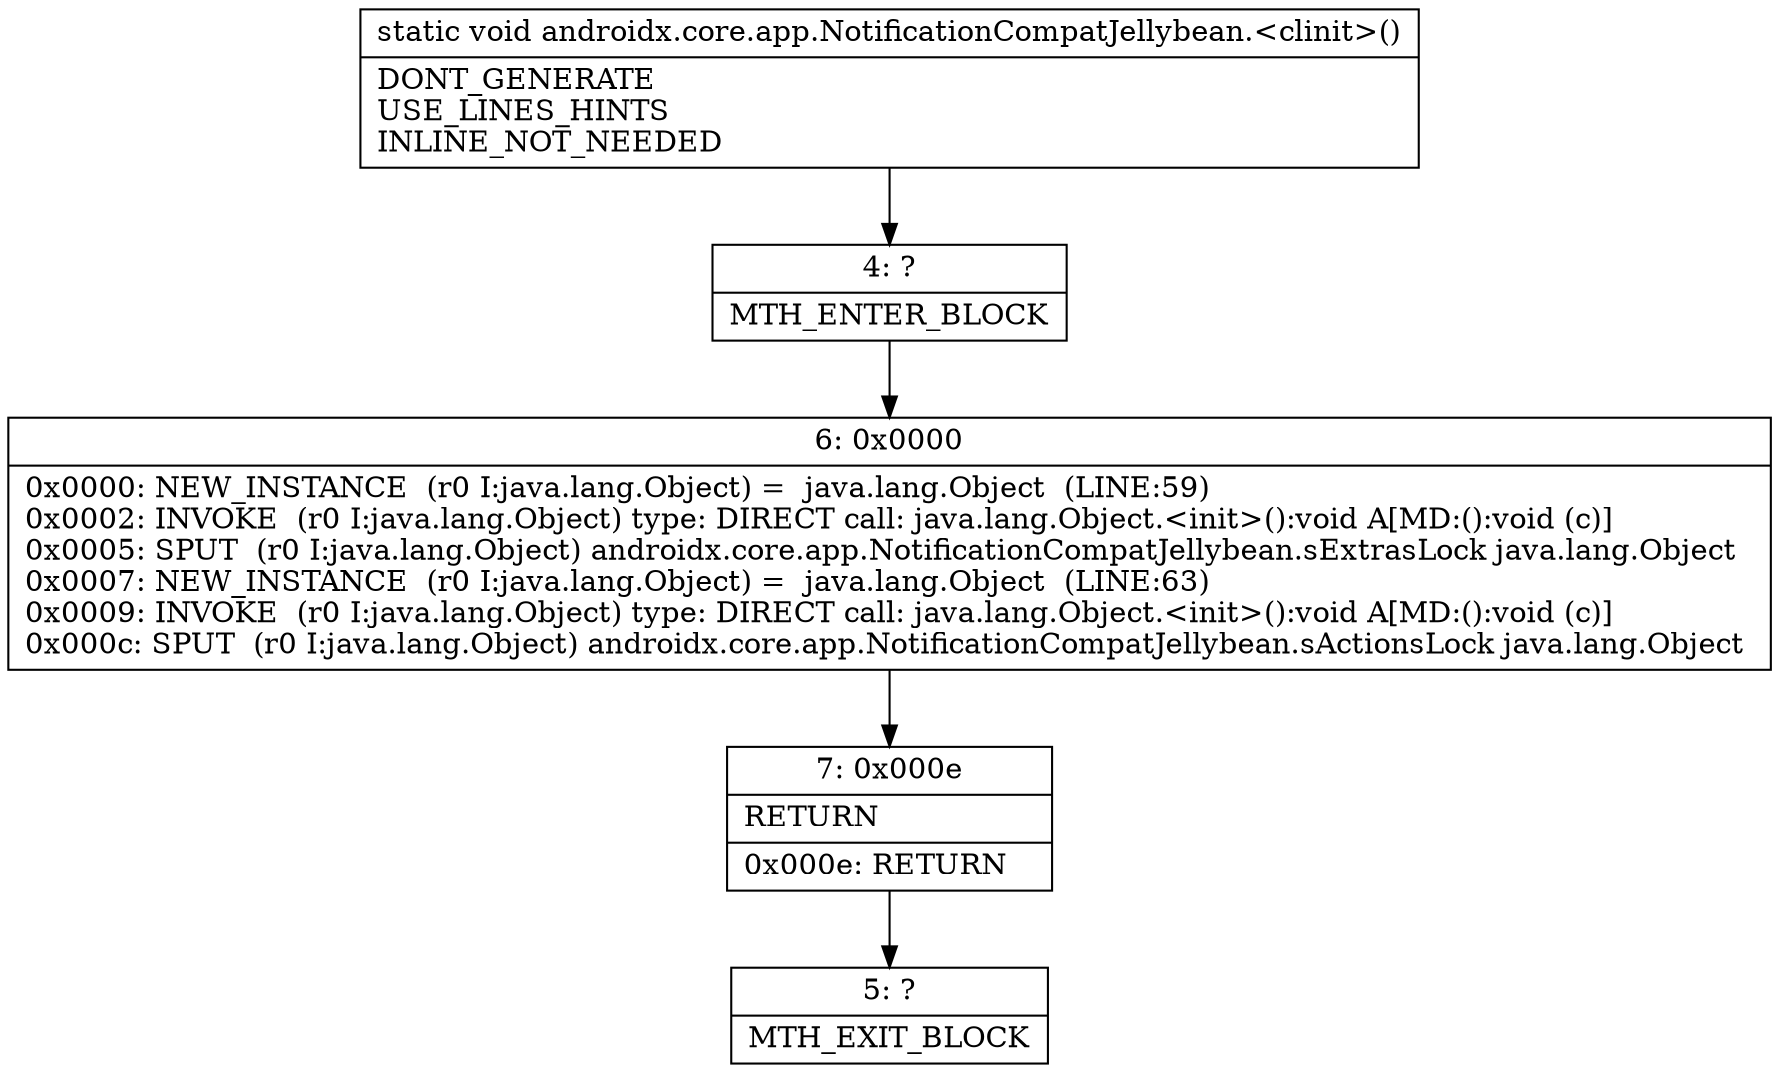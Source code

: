 digraph "CFG forandroidx.core.app.NotificationCompatJellybean.\<clinit\>()V" {
Node_4 [shape=record,label="{4\:\ ?|MTH_ENTER_BLOCK\l}"];
Node_6 [shape=record,label="{6\:\ 0x0000|0x0000: NEW_INSTANCE  (r0 I:java.lang.Object) =  java.lang.Object  (LINE:59)\l0x0002: INVOKE  (r0 I:java.lang.Object) type: DIRECT call: java.lang.Object.\<init\>():void A[MD:():void (c)]\l0x0005: SPUT  (r0 I:java.lang.Object) androidx.core.app.NotificationCompatJellybean.sExtrasLock java.lang.Object \l0x0007: NEW_INSTANCE  (r0 I:java.lang.Object) =  java.lang.Object  (LINE:63)\l0x0009: INVOKE  (r0 I:java.lang.Object) type: DIRECT call: java.lang.Object.\<init\>():void A[MD:():void (c)]\l0x000c: SPUT  (r0 I:java.lang.Object) androidx.core.app.NotificationCompatJellybean.sActionsLock java.lang.Object \l}"];
Node_7 [shape=record,label="{7\:\ 0x000e|RETURN\l|0x000e: RETURN   \l}"];
Node_5 [shape=record,label="{5\:\ ?|MTH_EXIT_BLOCK\l}"];
MethodNode[shape=record,label="{static void androidx.core.app.NotificationCompatJellybean.\<clinit\>()  | DONT_GENERATE\lUSE_LINES_HINTS\lINLINE_NOT_NEEDED\l}"];
MethodNode -> Node_4;Node_4 -> Node_6;
Node_6 -> Node_7;
Node_7 -> Node_5;
}

